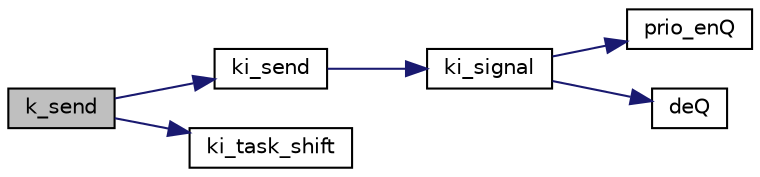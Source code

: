 digraph "k_send"
{
  edge [fontname="Helvetica",fontsize="10",labelfontname="Helvetica",labelfontsize="10"];
  node [fontname="Helvetica",fontsize="10",shape=record];
  rankdir="LR";
  Node1 [label="k_send",height=0.2,width=0.4,color="black", fillcolor="grey75", style="filled", fontcolor="black"];
  Node1 -> Node2 [color="midnightblue",fontsize="10",style="solid",fontname="Helvetica"];
  Node2 [label="ki_send",height=0.2,width=0.4,color="black", fillcolor="white", style="filled",URL="$krnl_8c.html#a7f0e5da0dbd3154fa3b69e3e2e650bed"];
  Node2 -> Node3 [color="midnightblue",fontsize="10",style="solid",fontname="Helvetica"];
  Node3 [label="ki_signal",height=0.2,width=0.4,color="black", fillcolor="white", style="filled",URL="$krnl_8c.html#a45c4a121f17683f0cd3593c0ee0bff1b"];
  Node3 -> Node4 [color="midnightblue",fontsize="10",style="solid",fontname="Helvetica"];
  Node4 [label="prio_enQ",height=0.2,width=0.4,color="black", fillcolor="white", style="filled",URL="$krnl_8c.html#ae7d9dd598f0d68cea2903843117e8ebe"];
  Node3 -> Node5 [color="midnightblue",fontsize="10",style="solid",fontname="Helvetica"];
  Node5 [label="deQ",height=0.2,width=0.4,color="black", fillcolor="white", style="filled",URL="$krnl_8c.html#a7ac8496c83319bfc569e4fdab8149940"];
  Node1 -> Node6 [color="midnightblue",fontsize="10",style="solid",fontname="Helvetica"];
  Node6 [label="ki_task_shift",height=0.2,width=0.4,color="black", fillcolor="white", style="filled",URL="$krnl_8h.html#a9910c513b91fd26369e121b1d6d1ee72"];
}
